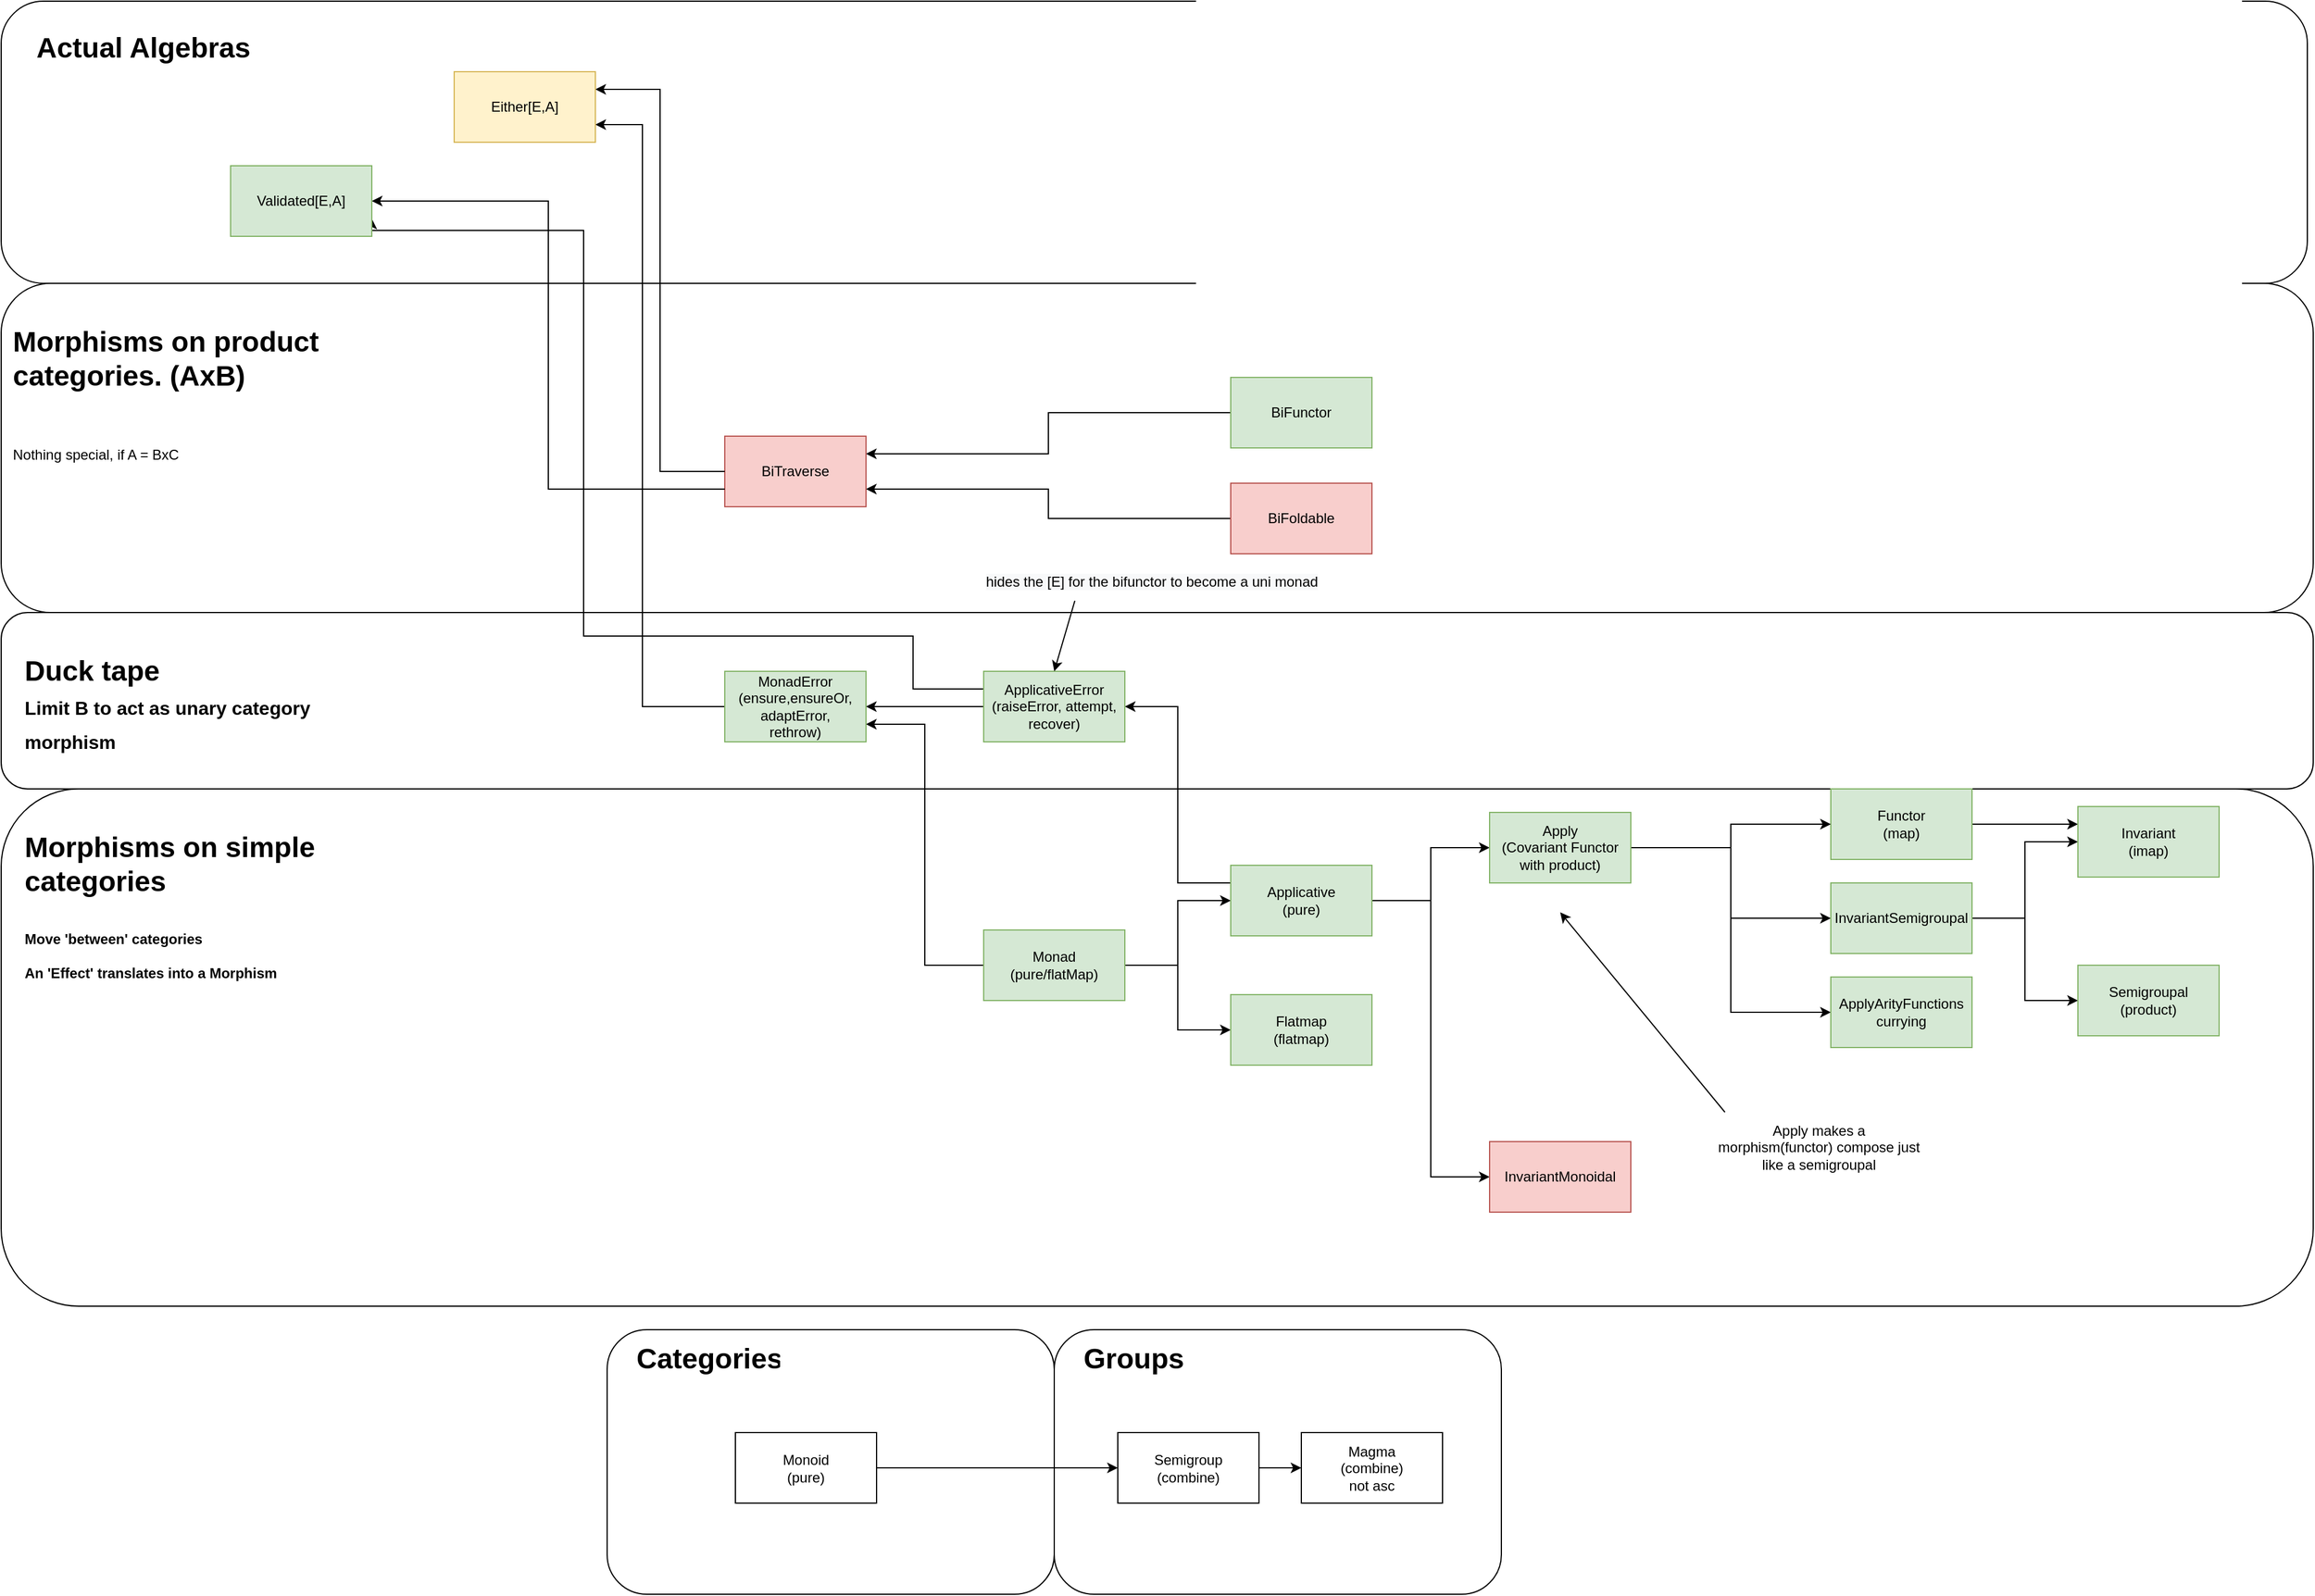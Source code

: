 <mxfile version="18.0.0" type="device" pages="2"><diagram id="tPDxc9v9lSpUtl4Dx5MV" name="Initial Big Picture"><mxGraphModel dx="2128" dy="2201" grid="1" gridSize="10" guides="1" tooltips="1" connect="1" arrows="1" fold="1" page="1" pageScale="1" pageWidth="827" pageHeight="1169" math="0" shadow="0"><root><mxCell id="0"/><mxCell id="1" parent="0"/><mxCell id="TKKWYqsSqdW0wsoBSF7L-3" value="" style="rounded=1;whiteSpace=wrap;html=1;" parent="1" vertex="1"><mxGeometry x="-535" y="-60" width="1965" height="150" as="geometry"/></mxCell><mxCell id="ZTy6YC7cmcePrKpkChAu-18" value="" style="rounded=1;whiteSpace=wrap;html=1;" parent="1" vertex="1"><mxGeometry x="-535" y="-580" width="1960" height="240" as="geometry"/></mxCell><mxCell id="ZTy6YC7cmcePrKpkChAu-5" value="" style="rounded=1;whiteSpace=wrap;html=1;" parent="1" vertex="1"><mxGeometry x="-535" y="-340" width="1965" height="280" as="geometry"/></mxCell><mxCell id="SYRuZCGkE4XY62bZMih8-19" value="" style="rounded=1;whiteSpace=wrap;html=1;fontSize=12;" parent="1" vertex="1"><mxGeometry x="360" y="550" width="380" height="225" as="geometry"/></mxCell><mxCell id="SYRuZCGkE4XY62bZMih8-18" value="" style="rounded=1;whiteSpace=wrap;html=1;fontSize=12;" parent="1" vertex="1"><mxGeometry x="-20" y="550" width="380" height="225" as="geometry"/></mxCell><mxCell id="SYRuZCGkE4XY62bZMih8-17" value="" style="rounded=1;whiteSpace=wrap;html=1;fontSize=12;" parent="1" vertex="1"><mxGeometry x="-535" y="90" width="1965" height="440" as="geometry"/></mxCell><mxCell id="SYRuZCGkE4XY62bZMih8-8" style="edgeStyle=orthogonalEdgeStyle;rounded=0;orthogonalLoop=1;jettySize=auto;html=1;exitX=1;exitY=0.5;exitDx=0;exitDy=0;entryX=0;entryY=0.5;entryDx=0;entryDy=0;" parent="1" source="SYRuZCGkE4XY62bZMih8-2" target="SYRuZCGkE4XY62bZMih8-4" edge="1"><mxGeometry relative="1" as="geometry"/></mxCell><mxCell id="SYRuZCGkE4XY62bZMih8-9" style="edgeStyle=orthogonalEdgeStyle;rounded=0;orthogonalLoop=1;jettySize=auto;html=1;exitX=1;exitY=0.5;exitDx=0;exitDy=0;entryX=0;entryY=0.5;entryDx=0;entryDy=0;" parent="1" source="SYRuZCGkE4XY62bZMih8-2" target="SYRuZCGkE4XY62bZMih8-5" edge="1"><mxGeometry relative="1" as="geometry"/></mxCell><mxCell id="ZTy6YC7cmcePrKpkChAu-13" style="edgeStyle=orthogonalEdgeStyle;rounded=0;orthogonalLoop=1;jettySize=auto;html=1;exitX=0;exitY=0.5;exitDx=0;exitDy=0;entryX=1;entryY=0.75;entryDx=0;entryDy=0;" parent="1" source="SYRuZCGkE4XY62bZMih8-2" target="ZTy6YC7cmcePrKpkChAu-11" edge="1"><mxGeometry relative="1" as="geometry"/></mxCell><mxCell id="SYRuZCGkE4XY62bZMih8-2" value="Monad&lt;br&gt;(pure/flatMap)" style="rounded=0;whiteSpace=wrap;html=1;fillColor=#d5e8d4;strokeColor=#82b366;" parent="1" vertex="1"><mxGeometry x="300" y="210" width="120" height="60" as="geometry"/></mxCell><mxCell id="PZJYlTm5zODsS6bDQU0A-1" style="edgeStyle=orthogonalEdgeStyle;rounded=0;orthogonalLoop=1;jettySize=auto;html=1;exitX=1;exitY=0.5;exitDx=0;exitDy=0;entryX=0;entryY=0.25;entryDx=0;entryDy=0;" parent="1" source="SYRuZCGkE4XY62bZMih8-3" target="IX9wRJVFFyIBy6qrrsnu-10" edge="1"><mxGeometry relative="1" as="geometry"/></mxCell><mxCell id="SYRuZCGkE4XY62bZMih8-3" value="Functor&lt;br&gt;(map)" style="rounded=0;whiteSpace=wrap;html=1;fillColor=#d5e8d4;strokeColor=#82b366;" parent="1" vertex="1"><mxGeometry x="1020" y="90" width="120" height="60" as="geometry"/></mxCell><mxCell id="IX9wRJVFFyIBy6qrrsnu-5" style="edgeStyle=orthogonalEdgeStyle;rounded=0;orthogonalLoop=1;jettySize=auto;html=1;exitX=1;exitY=0.5;exitDx=0;exitDy=0;entryX=0;entryY=0.5;entryDx=0;entryDy=0;" parent="1" source="SYRuZCGkE4XY62bZMih8-4" target="IX9wRJVFFyIBy6qrrsnu-1" edge="1"><mxGeometry relative="1" as="geometry"/></mxCell><mxCell id="IX9wRJVFFyIBy6qrrsnu-6" style="edgeStyle=orthogonalEdgeStyle;rounded=0;orthogonalLoop=1;jettySize=auto;html=1;exitX=1;exitY=0.5;exitDx=0;exitDy=0;entryX=0;entryY=0.5;entryDx=0;entryDy=0;" parent="1" source="SYRuZCGkE4XY62bZMih8-4" target="IX9wRJVFFyIBy6qrrsnu-2" edge="1"><mxGeometry relative="1" as="geometry"/></mxCell><mxCell id="ZTy6YC7cmcePrKpkChAu-10" style="edgeStyle=orthogonalEdgeStyle;rounded=0;orthogonalLoop=1;jettySize=auto;html=1;exitX=0;exitY=0.25;exitDx=0;exitDy=0;entryX=1;entryY=0.5;entryDx=0;entryDy=0;" parent="1" source="SYRuZCGkE4XY62bZMih8-4" target="ZTy6YC7cmcePrKpkChAu-6" edge="1"><mxGeometry relative="1" as="geometry"/></mxCell><mxCell id="SYRuZCGkE4XY62bZMih8-4" value="Applicative&lt;br&gt;(pure)" style="rounded=0;whiteSpace=wrap;html=1;fillColor=#d5e8d4;strokeColor=#82b366;" parent="1" vertex="1"><mxGeometry x="510" y="155" width="120" height="60" as="geometry"/></mxCell><mxCell id="SYRuZCGkE4XY62bZMih8-5" value="Flatmap&lt;br&gt;(flatmap)" style="rounded=0;whiteSpace=wrap;html=1;fillColor=#d5e8d4;strokeColor=#82b366;" parent="1" vertex="1"><mxGeometry x="510" y="265" width="120" height="60" as="geometry"/></mxCell><mxCell id="SYRuZCGkE4XY62bZMih8-12" style="edgeStyle=orthogonalEdgeStyle;rounded=0;orthogonalLoop=1;jettySize=auto;html=1;exitX=1;exitY=0.5;exitDx=0;exitDy=0;entryX=0;entryY=0.5;entryDx=0;entryDy=0;" parent="1" source="SYRuZCGkE4XY62bZMih8-10" target="SYRuZCGkE4XY62bZMih8-11" edge="1"><mxGeometry relative="1" as="geometry"/></mxCell><mxCell id="SYRuZCGkE4XY62bZMih8-10" value="Monoid&lt;br&gt;(pure)" style="rounded=0;whiteSpace=wrap;html=1;" parent="1" vertex="1"><mxGeometry x="89" y="637.5" width="120" height="60" as="geometry"/></mxCell><mxCell id="Jfxya8ZDtml1ojfn4-og-1" style="edgeStyle=orthogonalEdgeStyle;rounded=0;orthogonalLoop=1;jettySize=auto;html=1;exitX=1;exitY=0.5;exitDx=0;exitDy=0;entryX=0;entryY=0.5;entryDx=0;entryDy=0;" parent="1" source="SYRuZCGkE4XY62bZMih8-11" target="RumCb3gB7w_LCwyLgDib-1" edge="1"><mxGeometry relative="1" as="geometry"/></mxCell><mxCell id="SYRuZCGkE4XY62bZMih8-11" value="Semigroup&lt;br&gt;(combine)" style="rounded=0;whiteSpace=wrap;html=1;" parent="1" vertex="1"><mxGeometry x="414" y="637.5" width="120" height="60" as="geometry"/></mxCell><mxCell id="SYRuZCGkE4XY62bZMih8-15" value="&lt;h1&gt;&lt;font style=&quot;font-size: 24px;&quot;&gt;Morphisms on simple categories&lt;br&gt;&lt;/font&gt;&lt;/h1&gt;&lt;h1&gt;&lt;font style=&quot;font-size: 12px;&quot;&gt;Move 'between' categories&lt;br&gt;An 'Effect' translates into a Morphism&lt;br&gt;&lt;/font&gt;&lt;/h1&gt;" style="text;html=1;strokeColor=none;fillColor=none;spacing=5;spacingTop=-20;whiteSpace=wrap;overflow=hidden;rounded=0;" parent="1" vertex="1"><mxGeometry x="-520" y="120" width="290" height="150" as="geometry"/></mxCell><mxCell id="SYRuZCGkE4XY62bZMih8-16" value="&lt;h1&gt;&lt;font style=&quot;&quot;&gt;Categories&lt;/font&gt;&lt;font style=&quot;font-size: 12px;&quot;&gt;&lt;br&gt;&lt;/font&gt;&lt;/h1&gt;" style="text;html=1;strokeColor=none;fillColor=none;spacing=5;spacingTop=-20;whiteSpace=wrap;overflow=hidden;rounded=0;" parent="1" vertex="1"><mxGeometry y="555" width="130" height="60" as="geometry"/></mxCell><mxCell id="SYRuZCGkE4XY62bZMih8-20" value="&lt;h1&gt;&lt;font style=&quot;&quot;&gt;Groups&lt;/font&gt;&lt;br&gt;&lt;/h1&gt;" style="text;html=1;strokeColor=none;fillColor=none;spacing=5;spacingTop=-20;whiteSpace=wrap;overflow=hidden;rounded=0;" parent="1" vertex="1"><mxGeometry x="380" y="555" width="130" height="60" as="geometry"/></mxCell><mxCell id="IX9wRJVFFyIBy6qrrsnu-3" style="edgeStyle=orthogonalEdgeStyle;rounded=0;orthogonalLoop=1;jettySize=auto;html=1;exitX=1;exitY=0.5;exitDx=0;exitDy=0;" parent="1" source="IX9wRJVFFyIBy6qrrsnu-1" target="SYRuZCGkE4XY62bZMih8-3" edge="1"><mxGeometry relative="1" as="geometry"/></mxCell><mxCell id="IX9wRJVFFyIBy6qrrsnu-7" style="edgeStyle=orthogonalEdgeStyle;rounded=0;orthogonalLoop=1;jettySize=auto;html=1;exitX=1;exitY=0.5;exitDx=0;exitDy=0;entryX=0;entryY=0.5;entryDx=0;entryDy=0;" parent="1" source="IX9wRJVFFyIBy6qrrsnu-1" target="IX9wRJVFFyIBy6qrrsnu-4" edge="1"><mxGeometry relative="1" as="geometry"/></mxCell><mxCell id="IX9wRJVFFyIBy6qrrsnu-14" style="edgeStyle=orthogonalEdgeStyle;rounded=0;orthogonalLoop=1;jettySize=auto;html=1;exitX=1;exitY=0.5;exitDx=0;exitDy=0;entryX=0;entryY=0.5;entryDx=0;entryDy=0;" parent="1" source="IX9wRJVFFyIBy6qrrsnu-1" target="IX9wRJVFFyIBy6qrrsnu-8" edge="1"><mxGeometry relative="1" as="geometry"/></mxCell><mxCell id="IX9wRJVFFyIBy6qrrsnu-1" value="Apply&lt;br&gt;(Covariant Functor with product)" style="rounded=0;whiteSpace=wrap;html=1;fillColor=#d5e8d4;strokeColor=#82b366;" parent="1" vertex="1"><mxGeometry x="730" y="110" width="120" height="60" as="geometry"/></mxCell><mxCell id="IX9wRJVFFyIBy6qrrsnu-2" value="InvariantMonoidal" style="rounded=0;whiteSpace=wrap;html=1;fillColor=#f8cecc;strokeColor=#b85450;" parent="1" vertex="1"><mxGeometry x="730" y="390" width="120" height="60" as="geometry"/></mxCell><mxCell id="IX9wRJVFFyIBy6qrrsnu-11" style="edgeStyle=orthogonalEdgeStyle;rounded=0;orthogonalLoop=1;jettySize=auto;html=1;exitX=1;exitY=0.5;exitDx=0;exitDy=0;entryX=0;entryY=0.5;entryDx=0;entryDy=0;" parent="1" source="IX9wRJVFFyIBy6qrrsnu-4" target="IX9wRJVFFyIBy6qrrsnu-9" edge="1"><mxGeometry relative="1" as="geometry"/></mxCell><mxCell id="IX9wRJVFFyIBy6qrrsnu-12" style="edgeStyle=orthogonalEdgeStyle;rounded=0;orthogonalLoop=1;jettySize=auto;html=1;exitX=1;exitY=0.5;exitDx=0;exitDy=0;entryX=0;entryY=0.5;entryDx=0;entryDy=0;" parent="1" source="IX9wRJVFFyIBy6qrrsnu-4" target="IX9wRJVFFyIBy6qrrsnu-10" edge="1"><mxGeometry relative="1" as="geometry"/></mxCell><mxCell id="IX9wRJVFFyIBy6qrrsnu-4" value="InvariantSemigroupal&lt;br&gt;" style="rounded=0;whiteSpace=wrap;html=1;fillColor=#d5e8d4;strokeColor=#82b366;" parent="1" vertex="1"><mxGeometry x="1020" y="170" width="120" height="60" as="geometry"/></mxCell><mxCell id="IX9wRJVFFyIBy6qrrsnu-8" value="ApplyArityFunctions&lt;br&gt;currying" style="rounded=0;whiteSpace=wrap;html=1;fillColor=#d5e8d4;strokeColor=#82b366;" parent="1" vertex="1"><mxGeometry x="1020" y="250" width="120" height="60" as="geometry"/></mxCell><mxCell id="IX9wRJVFFyIBy6qrrsnu-9" value="Semigroupal (product)" style="rounded=0;whiteSpace=wrap;html=1;fillColor=#d5e8d4;strokeColor=#82b366;" parent="1" vertex="1"><mxGeometry x="1230" y="240" width="120" height="60" as="geometry"/></mxCell><mxCell id="IX9wRJVFFyIBy6qrrsnu-10" value="Invariant &lt;br&gt;(imap)" style="rounded=0;whiteSpace=wrap;html=1;fillColor=#d5e8d4;strokeColor=#82b366;" parent="1" vertex="1"><mxGeometry x="1230" y="105" width="120" height="60" as="geometry"/></mxCell><mxCell id="RumCb3gB7w_LCwyLgDib-1" value="Magma&lt;br&gt;(combine)&lt;br&gt;not asc" style="rounded=0;whiteSpace=wrap;html=1;" parent="1" vertex="1"><mxGeometry x="570" y="637.5" width="120" height="60" as="geometry"/></mxCell><mxCell id="ZTy6YC7cmcePrKpkChAu-15" style="edgeStyle=orthogonalEdgeStyle;rounded=0;orthogonalLoop=1;jettySize=auto;html=1;exitX=0;exitY=0.5;exitDx=0;exitDy=0;entryX=1;entryY=0.25;entryDx=0;entryDy=0;fontSize=24;" parent="1" source="ZTy6YC7cmcePrKpkChAu-1" target="ZTy6YC7cmcePrKpkChAu-3" edge="1"><mxGeometry relative="1" as="geometry"/></mxCell><mxCell id="ZTy6YC7cmcePrKpkChAu-1" value="BiFunctor" style="rounded=0;whiteSpace=wrap;html=1;fillColor=#d5e8d4;strokeColor=#82b366;" parent="1" vertex="1"><mxGeometry x="510" y="-260" width="120" height="60" as="geometry"/></mxCell><mxCell id="ZTy6YC7cmcePrKpkChAu-16" style="edgeStyle=orthogonalEdgeStyle;rounded=0;orthogonalLoop=1;jettySize=auto;html=1;exitX=0;exitY=0.5;exitDx=0;exitDy=0;entryX=1;entryY=0.75;entryDx=0;entryDy=0;fontSize=24;" parent="1" source="ZTy6YC7cmcePrKpkChAu-2" target="ZTy6YC7cmcePrKpkChAu-3" edge="1"><mxGeometry relative="1" as="geometry"/></mxCell><mxCell id="ZTy6YC7cmcePrKpkChAu-2" value="BiFoldable" style="rounded=0;whiteSpace=wrap;html=1;fillColor=#f8cecc;strokeColor=#b85450;" parent="1" vertex="1"><mxGeometry x="510" y="-170" width="120" height="60" as="geometry"/></mxCell><mxCell id="ZTy6YC7cmcePrKpkChAu-3" value="BiTraverse" style="rounded=0;whiteSpace=wrap;html=1;fillColor=#f8cecc;strokeColor=#b85450;" parent="1" vertex="1"><mxGeometry x="80" y="-210" width="120" height="60" as="geometry"/></mxCell><mxCell id="ZTy6YC7cmcePrKpkChAu-21" style="edgeStyle=orthogonalEdgeStyle;rounded=0;orthogonalLoop=1;jettySize=auto;html=1;exitX=0;exitY=0.5;exitDx=0;exitDy=0;entryX=1;entryY=0.25;entryDx=0;entryDy=0;fontSize=24;" parent="1" source="ZTy6YC7cmcePrKpkChAu-3" target="ZTy6YC7cmcePrKpkChAu-20" edge="1"><mxGeometry relative="1" as="geometry"><mxPoint x="80" y="-190" as="sourcePoint"/></mxGeometry></mxCell><mxCell id="TKKWYqsSqdW0wsoBSF7L-8" style="edgeStyle=orthogonalEdgeStyle;rounded=0;orthogonalLoop=1;jettySize=auto;html=1;exitX=0;exitY=0.75;exitDx=0;exitDy=0;entryX=1;entryY=0.5;entryDx=0;entryDy=0;fontSize=12;" parent="1" source="ZTy6YC7cmcePrKpkChAu-3" target="TKKWYqsSqdW0wsoBSF7L-6" edge="1"><mxGeometry relative="1" as="geometry"><mxPoint x="80" y="-175" as="sourcePoint"/></mxGeometry></mxCell><mxCell id="ZTy6YC7cmcePrKpkChAu-12" style="edgeStyle=orthogonalEdgeStyle;rounded=0;orthogonalLoop=1;jettySize=auto;html=1;exitX=0;exitY=0.5;exitDx=0;exitDy=0;entryX=1;entryY=0.5;entryDx=0;entryDy=0;" parent="1" source="ZTy6YC7cmcePrKpkChAu-6" target="ZTy6YC7cmcePrKpkChAu-11" edge="1"><mxGeometry relative="1" as="geometry"/></mxCell><mxCell id="TKKWYqsSqdW0wsoBSF7L-7" style="edgeStyle=orthogonalEdgeStyle;rounded=0;orthogonalLoop=1;jettySize=auto;html=1;exitX=0;exitY=0.25;exitDx=0;exitDy=0;entryX=1;entryY=0.75;entryDx=0;entryDy=0;fontSize=12;" parent="1" source="ZTy6YC7cmcePrKpkChAu-6" target="TKKWYqsSqdW0wsoBSF7L-6" edge="1"><mxGeometry relative="1" as="geometry"><Array as="points"><mxPoint x="240" y="5"/><mxPoint x="240" y="-40"/><mxPoint x="-40" y="-40"/><mxPoint x="-40" y="-385"/></Array></mxGeometry></mxCell><mxCell id="ZTy6YC7cmcePrKpkChAu-6" value="ApplicativeError&lt;br&gt;(raiseError, attempt, recover)&lt;br&gt;" style="rounded=0;whiteSpace=wrap;html=1;fillColor=#d5e8d4;strokeColor=#82b366;" parent="1" vertex="1"><mxGeometry x="300" y="-10" width="120" height="60" as="geometry"/></mxCell><mxCell id="ZTy6YC7cmcePrKpkChAu-7" value="&lt;meta charset=&quot;utf-8&quot;&gt;&lt;span style=&quot;color: rgb(0, 0, 0); font-family: Helvetica; font-size: 12px; font-style: normal; font-variant-ligatures: normal; font-variant-caps: normal; font-weight: 400; letter-spacing: normal; orphans: 2; text-align: center; text-indent: 0px; text-transform: none; widows: 2; word-spacing: 0px; -webkit-text-stroke-width: 0px; background-color: rgb(248, 249, 250); text-decoration-thickness: initial; text-decoration-style: initial; text-decoration-color: initial; float: none; display: inline !important;&quot;&gt;hides the [E] for the bifunctor to become a uni monad&lt;/span&gt;" style="text;whiteSpace=wrap;html=1;" parent="1" vertex="1"><mxGeometry x="300" y="-100" width="310" height="30" as="geometry"/></mxCell><mxCell id="ZTy6YC7cmcePrKpkChAu-8" value="" style="endArrow=classic;html=1;rounded=0;entryX=0.5;entryY=0;entryDx=0;entryDy=0;exitX=0.25;exitY=1;exitDx=0;exitDy=0;" parent="1" source="ZTy6YC7cmcePrKpkChAu-7" target="ZTy6YC7cmcePrKpkChAu-6" edge="1"><mxGeometry width="50" height="50" relative="1" as="geometry"><mxPoint x="190" y="-170" as="sourcePoint"/><mxPoint x="240" y="-220" as="targetPoint"/></mxGeometry></mxCell><mxCell id="ZTy6YC7cmcePrKpkChAu-22" style="edgeStyle=orthogonalEdgeStyle;rounded=0;orthogonalLoop=1;jettySize=auto;html=1;exitX=0;exitY=0.5;exitDx=0;exitDy=0;entryX=1;entryY=0.75;entryDx=0;entryDy=0;fontSize=24;" parent="1" source="ZTy6YC7cmcePrKpkChAu-11" target="ZTy6YC7cmcePrKpkChAu-20" edge="1"><mxGeometry relative="1" as="geometry"><Array as="points"><mxPoint x="10" y="20"/><mxPoint x="10" y="-475"/></Array></mxGeometry></mxCell><mxCell id="ZTy6YC7cmcePrKpkChAu-11" value="MonadError&lt;br&gt;(ensure,ensureOr,&lt;br&gt;adaptError,&lt;br&gt;rethrow)" style="rounded=0;whiteSpace=wrap;html=1;fillColor=#d5e8d4;strokeColor=#82b366;" parent="1" vertex="1"><mxGeometry x="80" y="-10" width="120" height="60" as="geometry"/></mxCell><mxCell id="ZTy6YC7cmcePrKpkChAu-14" value="&lt;h1&gt;Morphisms on product categories. (AxB)&lt;br&gt;&lt;br&gt;&lt;/h1&gt;&lt;div&gt;Nothing special, if A = BxC&lt;/div&gt;" style="text;html=1;strokeColor=none;fillColor=none;spacing=5;spacingTop=-20;whiteSpace=wrap;overflow=hidden;rounded=0;" parent="1" vertex="1"><mxGeometry x="-530" y="-310" width="290" height="140" as="geometry"/></mxCell><mxCell id="ZTy6YC7cmcePrKpkChAu-19" value="&lt;h1&gt;&lt;font style=&quot;font-size: 24px;&quot;&gt;Actual Algebras&lt;/font&gt;&lt;/h1&gt;" style="text;html=1;strokeColor=none;fillColor=none;spacing=5;spacingTop=-20;whiteSpace=wrap;overflow=hidden;rounded=0;" parent="1" vertex="1"><mxGeometry x="-510" y="-560" width="290" height="110" as="geometry"/></mxCell><mxCell id="ZTy6YC7cmcePrKpkChAu-20" value="Either[E,A]" style="rounded=0;whiteSpace=wrap;html=1;fillColor=#fff2cc;strokeColor=#d6b656;" parent="1" vertex="1"><mxGeometry x="-150" y="-520" width="120" height="60" as="geometry"/></mxCell><mxCell id="TKKWYqsSqdW0wsoBSF7L-5" value="&lt;h1&gt;Duck tape&lt;br&gt;&lt;font size=&quot;3&quot;&gt;Limit B to act as unary category morphism&lt;/font&gt;&lt;/h1&gt;" style="text;html=1;strokeColor=none;fillColor=none;spacing=5;spacingTop=-20;whiteSpace=wrap;overflow=hidden;rounded=0;" parent="1" vertex="1"><mxGeometry x="-520" y="-30" width="290" height="100" as="geometry"/></mxCell><mxCell id="TKKWYqsSqdW0wsoBSF7L-6" value="Validated[E,A]" style="rounded=0;whiteSpace=wrap;html=1;fillColor=#d5e8d4;strokeColor=#82b366;" parent="1" vertex="1"><mxGeometry x="-340" y="-440" width="120" height="60" as="geometry"/></mxCell><mxCell id="6RHvas-CtP2_p0l4sdnt-1" value="Apply makes a morphism(functor) compose just like a semigroupal" style="text;html=1;strokeColor=none;fillColor=none;align=center;verticalAlign=middle;whiteSpace=wrap;rounded=0;fontSize=12;" parent="1" vertex="1"><mxGeometry x="920" y="350" width="180" height="90" as="geometry"/></mxCell><mxCell id="6RHvas-CtP2_p0l4sdnt-2" value="" style="endArrow=classic;html=1;rounded=0;fontSize=12;" parent="1" edge="1"><mxGeometry width="50" height="50" relative="1" as="geometry"><mxPoint x="930" y="365" as="sourcePoint"/><mxPoint x="790" y="195" as="targetPoint"/></mxGeometry></mxCell></root></mxGraphModel></diagram><diagram id="6xRRs3RZ4DW2yEBKhSM9" name="Page-2"><mxGraphModel dx="1789" dy="763" grid="1" gridSize="10" guides="1" tooltips="1" connect="1" arrows="1" fold="1" page="1" pageScale="1" pageWidth="827" pageHeight="1169" math="0" shadow="0"><root><mxCell id="0"/><mxCell id="1" parent="0"/><mxCell id="G7UD_eGsPW8ODj_lTU7E-54" value="" style="rounded=1;whiteSpace=wrap;html=1;" vertex="1" parent="1"><mxGeometry x="850" y="350" width="700" height="260" as="geometry"/></mxCell><mxCell id="G7UD_eGsPW8ODj_lTU7E-53" value="" style="rounded=1;whiteSpace=wrap;html=1;" vertex="1" parent="1"><mxGeometry x="850" y="240" width="563.5" height="100" as="geometry"/></mxCell><mxCell id="G7UD_eGsPW8ODj_lTU7E-51" value="" style="rounded=1;whiteSpace=wrap;html=1;" vertex="1" parent="1"><mxGeometry x="853.5" y="135" width="560" height="100" as="geometry"/></mxCell><mxCell id="G7UD_eGsPW8ODj_lTU7E-50" value="" style="rounded=1;whiteSpace=wrap;html=1;" vertex="1" parent="1"><mxGeometry x="853.5" y="30" width="560" height="100" as="geometry"/></mxCell><mxCell id="G7UD_eGsPW8ODj_lTU7E-49" value="" style="rounded=1;whiteSpace=wrap;html=1;" vertex="1" parent="1"><mxGeometry x="230" y="410" width="560" height="270" as="geometry"/></mxCell><mxCell id="G7UD_eGsPW8ODj_lTU7E-48" style="edgeStyle=orthogonalEdgeStyle;rounded=0;orthogonalLoop=1;jettySize=auto;html=1;exitX=1;exitY=0.5;exitDx=0;exitDy=0;entryX=0;entryY=0.5;entryDx=0;entryDy=0;" edge="1" parent="1" source="G7UD_eGsPW8ODj_lTU7E-37" target="G7UD_eGsPW8ODj_lTU7E-41"><mxGeometry relative="1" as="geometry"/></mxCell><mxCell id="G7UD_eGsPW8ODj_lTU7E-37" value="" style="ellipse;whiteSpace=wrap;html=1;aspect=fixed;" vertex="1" parent="1"><mxGeometry x="1026" y="360" width="215" height="215" as="geometry"/></mxCell><mxCell id="G7UD_eGsPW8ODj_lTU7E-8" value="" style="rounded=1;whiteSpace=wrap;html=1;" vertex="1" parent="1"><mxGeometry x="230" y="130" width="560" height="270" as="geometry"/></mxCell><mxCell id="G7UD_eGsPW8ODj_lTU7E-1" value="Semigroupal" style="rounded=1;whiteSpace=wrap;html=1;" vertex="1" parent="1"><mxGeometry x="260" y="140" width="120" height="60" as="geometry"/></mxCell><mxCell id="G7UD_eGsPW8ODj_lTU7E-5" style="edgeStyle=orthogonalEdgeStyle;rounded=0;orthogonalLoop=1;jettySize=auto;html=1;exitX=1;exitY=0.5;exitDx=0;exitDy=0;entryX=0;entryY=0.5;entryDx=0;entryDy=0;" edge="1" parent="1" source="G7UD_eGsPW8ODj_lTU7E-2" target="G7UD_eGsPW8ODj_lTU7E-4"><mxGeometry relative="1" as="geometry"/></mxCell><mxCell id="G7UD_eGsPW8ODj_lTU7E-2" value="A" style="ellipse;whiteSpace=wrap;html=1;aspect=fixed;" vertex="1" parent="1"><mxGeometry x="300" y="230" width="60" height="60" as="geometry"/></mxCell><mxCell id="G7UD_eGsPW8ODj_lTU7E-6" style="edgeStyle=orthogonalEdgeStyle;rounded=0;orthogonalLoop=1;jettySize=auto;html=1;exitX=1;exitY=0.5;exitDx=0;exitDy=0;entryX=0;entryY=0.5;entryDx=0;entryDy=0;" edge="1" parent="1" source="G7UD_eGsPW8ODj_lTU7E-3" target="G7UD_eGsPW8ODj_lTU7E-4"><mxGeometry relative="1" as="geometry"/></mxCell><mxCell id="G7UD_eGsPW8ODj_lTU7E-3" value="B" style="ellipse;whiteSpace=wrap;html=1;aspect=fixed;" vertex="1" parent="1"><mxGeometry x="300" y="320" width="60" height="60" as="geometry"/></mxCell><mxCell id="G7UD_eGsPW8ODj_lTU7E-4" value="(A,B)" style="ellipse;whiteSpace=wrap;html=1;aspect=fixed;" vertex="1" parent="1"><mxGeometry x="440" y="270" width="60" height="60" as="geometry"/></mxCell><mxCell id="G7UD_eGsPW8ODj_lTU7E-7" value="A morhism going from 2 objects to their&lt;br&gt;product" style="text;html=1;strokeColor=none;fillColor=none;align=center;verticalAlign=middle;whiteSpace=wrap;rounded=0;" vertex="1" parent="1"><mxGeometry x="400" y="200" width="270" height="30" as="geometry"/></mxCell><mxCell id="G7UD_eGsPW8ODj_lTU7E-9" value="Invariant" style="rounded=1;whiteSpace=wrap;html=1;" vertex="1" parent="1"><mxGeometry x="260" y="430" width="120" height="60" as="geometry"/></mxCell><mxCell id="G7UD_eGsPW8ODj_lTU7E-11" value="B" style="ellipse;whiteSpace=wrap;html=1;aspect=fixed;" vertex="1" parent="1"><mxGeometry x="414" y="525" width="60" height="60" as="geometry"/></mxCell><mxCell id="G7UD_eGsPW8ODj_lTU7E-12" value="A" style="ellipse;whiteSpace=wrap;html=1;aspect=fixed;" vertex="1" parent="1"><mxGeometry x="260" y="525" width="60" height="60" as="geometry"/></mxCell><mxCell id="G7UD_eGsPW8ODj_lTU7E-13" value="" style="endArrow=classic;startArrow=classic;html=1;rounded=0;entryX=0;entryY=0.5;entryDx=0;entryDy=0;exitX=1;exitY=0.5;exitDx=0;exitDy=0;" edge="1" parent="1" source="G7UD_eGsPW8ODj_lTU7E-12" target="G7UD_eGsPW8ODj_lTU7E-11"><mxGeometry width="50" height="50" relative="1" as="geometry"><mxPoint x="430" y="670" as="sourcePoint"/><mxPoint x="480" y="620" as="targetPoint"/></mxGeometry></mxCell><mxCell id="G7UD_eGsPW8ODj_lTU7E-14" value="&lt;div style=&quot;text-align: left;&quot;&gt;&lt;span style=&quot;background-color: initial;&quot;&gt;&amp;gt;A&amp;nbsp;&lt;/span&gt;&lt;b style=&quot;background-color: initial;&quot;&gt;functor&lt;/b&gt;&lt;span style=&quot;background-color: initial;&quot;&gt; is a &lt;/span&gt;&lt;a style=&quot;background-color: initial;&quot; title=&quot;Map (mathematics)&quot; href=&quot;https://en.wikipedia.org/wiki/Map_(mathematics)&quot;&gt;mapping&lt;/a&gt;&lt;span style=&quot;background-color: initial;&quot;&gt; between &lt;/span&gt;&lt;a style=&quot;background-color: initial;&quot; title=&quot;Category (mathematics)&quot; href=&quot;https://en.wikipedia.org/wiki/Category_(mathematics)&quot;&gt;categories&lt;/a&gt;&lt;/div&gt;&lt;span lang=&quot;en&quot; class=&quot;ILfuVd&quot;&gt;&lt;div style=&quot;text-align: left;&quot;&gt;&lt;br&gt;&lt;/div&gt;&lt;div style=&quot;text-align: left;&quot;&gt;&lt;span style=&quot;background-color: initial;&quot;&gt;&amp;gt;Functors can be considered as morphisms in &lt;/span&gt;&lt;span style=&quot;background-color: initial;&quot; tabindex=&quot;0&quot; role=&quot;tooltip&quot;&gt;&lt;span data-ved=&quot;2ahUKEwjKubq8tMiCAxVZWEEAHZQ6DUwQmpgGegQIFRAD&quot; tabindex=&quot;0&quot; role=&quot;button&quot; data-width=&quot;250&quot; data-theme=&quot;0&quot; data-send-open-event=&quot;true&quot; data-hover-open-delay=&quot;500&quot; data-hover-hide-delay=&quot;1000&quot; data-extra-container-classes=&quot;ZLo7Eb&quot; data-enable-toggle-animation=&quot;true&quot; class=&quot;c5aZPb&quot;&gt;&lt;span data-segment-text=&quot;categories&quot; data-bubble-link=&quot;&quot; class=&quot;JPfdse&quot;&gt;categories&lt;/span&gt;&lt;/span&gt;&lt;/span&gt;&lt;span style=&quot;background-color: initial;&quot;&gt; of categories&lt;/span&gt;&lt;/div&gt;&lt;div style=&quot;text-align: left;&quot;&gt;&lt;br&gt;&lt;/div&gt;&lt;div style=&quot;text-align: left;&quot;&gt;&lt;span style=&quot;background-color: initial;&quot;&gt;&amp;gt;A&lt;/span&gt;&lt;span style=&quot;background-color: initial;&quot;&gt;n invariant type allows you to map from &lt;/span&gt;&lt;code style=&quot;background-color: initial;&quot;&gt;a&lt;/code&gt;&lt;span style=&quot;background-color: initial;&quot;&gt; to &lt;/span&gt;&lt;code style=&quot;background-color: initial;&quot;&gt;b&lt;/code&gt;&lt;span style=&quot;background-color: initial;&quot;&gt; if and only if &lt;/span&gt;&lt;code style=&quot;background-color: initial;&quot;&gt;a&lt;/code&gt;&lt;span style=&quot;background-color: initial;&quot;&gt; and &lt;/span&gt;&lt;code style=&quot;background-color: initial;&quot;&gt;b&lt;/code&gt;&lt;span style=&quot;background-color: initial;&quot;&gt; are isomorphic. In a very real sense, this isn't an interesting property - an isomorphism between &lt;/span&gt;&lt;code style=&quot;background-color: initial;&quot;&gt;a&lt;/code&gt;&lt;span style=&quot;background-color: initial;&quot;&gt; and &lt;/span&gt;&lt;code style=&quot;background-color: initial;&quot;&gt;b&lt;/code&gt;&lt;span style=&quot;background-color: initial;&quot;&gt; means they're already the same thing to begin with.&lt;/span&gt;&lt;/div&gt;&lt;/span&gt;" style="text;html=1;strokeColor=none;fillColor=none;align=center;verticalAlign=middle;whiteSpace=wrap;rounded=0;" vertex="1" parent="1"><mxGeometry x="510" y="480" width="270" height="30" as="geometry"/></mxCell><mxCell id="G7UD_eGsPW8ODj_lTU7E-15" value="Object A" style="rounded=1;whiteSpace=wrap;html=1;" vertex="1" parent="1"><mxGeometry x="860" y="40" width="120" height="40" as="geometry"/></mxCell><mxCell id="G7UD_eGsPW8ODj_lTU7E-16" value="A" style="ellipse;whiteSpace=wrap;html=1;aspect=fixed;" vertex="1" parent="1"><mxGeometry x="1100" y="60" width="50" height="50" as="geometry"/></mxCell><mxCell id="G7UD_eGsPW8ODj_lTU7E-17" value="Morhism f" style="rounded=1;whiteSpace=wrap;html=1;" vertex="1" parent="1"><mxGeometry x="860" y="150" width="120" height="40" as="geometry"/></mxCell><mxCell id="G7UD_eGsPW8ODj_lTU7E-18" value="" style="endArrow=classic;html=1;rounded=0;" edge="1" parent="1"><mxGeometry width="50" height="50" relative="1" as="geometry"><mxPoint x="1103.5" y="174.62" as="sourcePoint"/><mxPoint x="1163.5" y="174.62" as="targetPoint"/></mxGeometry></mxCell><mxCell id="G7UD_eGsPW8ODj_lTU7E-21" value="f" style="edgeLabel;html=1;align=center;verticalAlign=middle;resizable=0;points=[];" vertex="1" connectable="0" parent="G7UD_eGsPW8ODj_lTU7E-18"><mxGeometry x="-0.233" y="4" relative="1" as="geometry"><mxPoint y="1" as="offset"/></mxGeometry></mxCell><mxCell id="G7UD_eGsPW8ODj_lTU7E-19" value="A" style="ellipse;whiteSpace=wrap;html=1;aspect=fixed;" vertex="1" parent="1"><mxGeometry x="1053.5" y="150" width="50" height="50" as="geometry"/></mxCell><mxCell id="G7UD_eGsPW8ODj_lTU7E-20" value="B" style="ellipse;whiteSpace=wrap;html=1;aspect=fixed;" vertex="1" parent="1"><mxGeometry x="1163.5" y="150" width="50" height="50" as="geometry"/></mxCell><mxCell id="G7UD_eGsPW8ODj_lTU7E-22" value="Category&amp;nbsp;" style="rounded=1;whiteSpace=wrap;html=1;" vertex="1" parent="1"><mxGeometry x="860" y="255" width="120" height="40" as="geometry"/></mxCell><mxCell id="G7UD_eGsPW8ODj_lTU7E-23" value="" style="endArrow=classic;html=1;rounded=0;" edge="1" parent="1"><mxGeometry width="50" height="50" relative="1" as="geometry"><mxPoint x="1100" y="274.5" as="sourcePoint"/><mxPoint x="1160" y="274.5" as="targetPoint"/></mxGeometry></mxCell><mxCell id="G7UD_eGsPW8ODj_lTU7E-24" value="f" style="edgeLabel;html=1;align=center;verticalAlign=middle;resizable=0;points=[];" vertex="1" connectable="0" parent="G7UD_eGsPW8ODj_lTU7E-23"><mxGeometry x="-0.233" y="4" relative="1" as="geometry"><mxPoint y="1" as="offset"/></mxGeometry></mxCell><mxCell id="G7UD_eGsPW8ODj_lTU7E-25" value="A" style="ellipse;whiteSpace=wrap;html=1;aspect=fixed;" vertex="1" parent="1"><mxGeometry x="1050" y="250" width="50" height="50" as="geometry"/></mxCell><mxCell id="G7UD_eGsPW8ODj_lTU7E-26" value="B" style="ellipse;whiteSpace=wrap;html=1;aspect=fixed;" vertex="1" parent="1"><mxGeometry x="1160" y="250" width="50" height="50" as="geometry"/></mxCell><mxCell id="G7UD_eGsPW8ODj_lTU7E-27" value="" style="endArrow=classic;html=1;rounded=0;exitX=0.5;exitY=1;exitDx=0;exitDy=0;entryX=0;entryY=1;entryDx=0;entryDy=0;" edge="1" parent="1" source="G7UD_eGsPW8ODj_lTU7E-25" target="G7UD_eGsPW8ODj_lTU7E-25"><mxGeometry width="50" height="50" relative="1" as="geometry"><mxPoint x="1070" y="420" as="sourcePoint"/><mxPoint x="1050" y="340" as="targetPoint"/><Array as="points"><mxPoint x="1075" y="320"/><mxPoint x="1060" y="330"/><mxPoint x="1040" y="320"/><mxPoint x="1040" y="300"/></Array></mxGeometry></mxCell><mxCell id="G7UD_eGsPW8ODj_lTU7E-30" value="Invariant Functor n" style="rounded=1;whiteSpace=wrap;html=1;" vertex="1" parent="1"><mxGeometry x="860" y="370" width="120" height="40" as="geometry"/></mxCell><mxCell id="G7UD_eGsPW8ODj_lTU7E-31" value="" style="endArrow=classic;html=1;rounded=0;" edge="1" parent="1"><mxGeometry width="50" height="50" relative="1" as="geometry"><mxPoint x="1100" y="454.5" as="sourcePoint"/><mxPoint x="1160" y="454.5" as="targetPoint"/></mxGeometry></mxCell><mxCell id="G7UD_eGsPW8ODj_lTU7E-32" value="f" style="edgeLabel;html=1;align=center;verticalAlign=middle;resizable=0;points=[];" vertex="1" connectable="0" parent="G7UD_eGsPW8ODj_lTU7E-31"><mxGeometry x="-0.233" y="4" relative="1" as="geometry"><mxPoint y="1" as="offset"/></mxGeometry></mxCell><mxCell id="G7UD_eGsPW8ODj_lTU7E-33" value="A" style="ellipse;whiteSpace=wrap;html=1;aspect=fixed;" vertex="1" parent="1"><mxGeometry x="1050" y="430" width="50" height="50" as="geometry"/></mxCell><mxCell id="G7UD_eGsPW8ODj_lTU7E-34" value="B" style="ellipse;whiteSpace=wrap;html=1;aspect=fixed;" vertex="1" parent="1"><mxGeometry x="1160" y="430" width="50" height="50" as="geometry"/></mxCell><mxCell id="G7UD_eGsPW8ODj_lTU7E-35" value="" style="endArrow=classic;html=1;rounded=0;exitX=0.5;exitY=1;exitDx=0;exitDy=0;entryX=0;entryY=1;entryDx=0;entryDy=0;" edge="1" source="G7UD_eGsPW8ODj_lTU7E-33" target="G7UD_eGsPW8ODj_lTU7E-33" parent="1"><mxGeometry width="50" height="50" relative="1" as="geometry"><mxPoint x="1070" y="600" as="sourcePoint"/><mxPoint x="1050" y="520" as="targetPoint"/><Array as="points"><mxPoint x="1075" y="500"/><mxPoint x="1060" y="510"/><mxPoint x="1040" y="500"/><mxPoint x="1040" y="480"/></Array></mxGeometry></mxCell><mxCell id="G7UD_eGsPW8ODj_lTU7E-39" value="" style="endArrow=classic;html=1;rounded=0;exitX=0.5;exitY=1;exitDx=0;exitDy=0;entryX=0;entryY=1;entryDx=0;entryDy=0;" edge="1" parent="1"><mxGeometry width="50" height="50" relative="1" as="geometry"><mxPoint x="1185" y="297.32" as="sourcePoint"/><mxPoint x="1167.322" y="289.998" as="targetPoint"/><Array as="points"><mxPoint x="1185" y="317.32"/><mxPoint x="1170" y="327.32"/><mxPoint x="1150" y="320"/><mxPoint x="1150" y="297.32"/></Array></mxGeometry></mxCell><mxCell id="G7UD_eGsPW8ODj_lTU7E-40" value="" style="endArrow=classic;html=1;rounded=0;exitX=0.5;exitY=1;exitDx=0;exitDy=0;entryX=0;entryY=1;entryDx=0;entryDy=0;" edge="1" parent="1"><mxGeometry width="50" height="50" relative="1" as="geometry"><mxPoint x="1185" y="480.0" as="sourcePoint"/><mxPoint x="1167.322" y="472.678" as="targetPoint"/><Array as="points"><mxPoint x="1185" y="500.0"/><mxPoint x="1170" y="510.0"/><mxPoint x="1150" y="502.68"/><mxPoint x="1150" y="480.0"/></Array></mxGeometry></mxCell><mxCell id="G7UD_eGsPW8ODj_lTU7E-41" value="" style="ellipse;whiteSpace=wrap;html=1;aspect=fixed;" vertex="1" parent="1"><mxGeometry x="1320" y="360" width="215" height="215" as="geometry"/></mxCell><mxCell id="G7UD_eGsPW8ODj_lTU7E-42" value="" style="endArrow=classic;html=1;rounded=0;" edge="1" parent="1"><mxGeometry width="50" height="50" relative="1" as="geometry"><mxPoint x="1394" y="454.5" as="sourcePoint"/><mxPoint x="1454" y="454.5" as="targetPoint"/></mxGeometry></mxCell><mxCell id="G7UD_eGsPW8ODj_lTU7E-43" value="j" style="edgeLabel;html=1;align=center;verticalAlign=middle;resizable=0;points=[];" vertex="1" connectable="0" parent="G7UD_eGsPW8ODj_lTU7E-42"><mxGeometry x="-0.233" y="4" relative="1" as="geometry"><mxPoint y="1" as="offset"/></mxGeometry></mxCell><mxCell id="G7UD_eGsPW8ODj_lTU7E-44" value="C" style="ellipse;whiteSpace=wrap;html=1;aspect=fixed;" vertex="1" parent="1"><mxGeometry x="1344" y="430" width="50" height="50" as="geometry"/></mxCell><mxCell id="G7UD_eGsPW8ODj_lTU7E-45" value="D" style="ellipse;whiteSpace=wrap;html=1;aspect=fixed;" vertex="1" parent="1"><mxGeometry x="1454" y="430" width="50" height="50" as="geometry"/></mxCell><mxCell id="G7UD_eGsPW8ODj_lTU7E-46" value="" style="endArrow=classic;html=1;rounded=0;exitX=0.5;exitY=1;exitDx=0;exitDy=0;entryX=0;entryY=1;entryDx=0;entryDy=0;" edge="1" source="G7UD_eGsPW8ODj_lTU7E-44" target="G7UD_eGsPW8ODj_lTU7E-44" parent="1"><mxGeometry width="50" height="50" relative="1" as="geometry"><mxPoint x="1364" y="600" as="sourcePoint"/><mxPoint x="1344" y="520" as="targetPoint"/><Array as="points"><mxPoint x="1369" y="500"/><mxPoint x="1354" y="510"/><mxPoint x="1334" y="500"/><mxPoint x="1334" y="480"/></Array></mxGeometry></mxCell><mxCell id="G7UD_eGsPW8ODj_lTU7E-47" value="" style="endArrow=classic;html=1;rounded=0;exitX=0.5;exitY=1;exitDx=0;exitDy=0;entryX=0;entryY=1;entryDx=0;entryDy=0;" edge="1" parent="1"><mxGeometry width="50" height="50" relative="1" as="geometry"><mxPoint x="1479" y="480" as="sourcePoint"/><mxPoint x="1461.322" y="472.678" as="targetPoint"/><Array as="points"><mxPoint x="1479" y="500.0"/><mxPoint x="1464" y="510.0"/><mxPoint x="1444" y="502.68"/><mxPoint x="1444" y="480.0"/></Array></mxGeometry></mxCell><mxCell id="G7UD_eGsPW8ODj_lTU7E-52" value="if A~-&amp;gt;C and B ~-&amp;gt;D&lt;br&gt;A isomorphic C&amp;nbsp;&lt;br&gt;B isomorphic D" style="text;html=1;align=center;verticalAlign=middle;resizable=0;points=[];autosize=1;strokeColor=none;fillColor=none;" vertex="1" parent="1"><mxGeometry x="1213.5" y="550" width="120" height="50" as="geometry"/></mxCell><mxCell id="jDZVZBmgydOcURNByezw-1" value="" style="rounded=1;whiteSpace=wrap;html=1;" vertex="1" parent="1"><mxGeometry x="-430" y="260" width="560" height="270" as="geometry"/></mxCell><mxCell id="jDZVZBmgydOcURNByezw-2" value="Semigroupal" style="rounded=1;whiteSpace=wrap;html=1;" vertex="1" parent="1"><mxGeometry x="-400" y="270" width="120" height="60" as="geometry"/></mxCell><mxCell id="jDZVZBmgydOcURNByezw-3" style="edgeStyle=orthogonalEdgeStyle;rounded=0;orthogonalLoop=1;jettySize=auto;html=1;exitX=1;exitY=0.5;exitDx=0;exitDy=0;entryX=0;entryY=0.5;entryDx=0;entryDy=0;" edge="1" source="jDZVZBmgydOcURNByezw-4" target="jDZVZBmgydOcURNByezw-7" parent="1"><mxGeometry relative="1" as="geometry"/></mxCell><mxCell id="jDZVZBmgydOcURNByezw-4" value="A" style="ellipse;whiteSpace=wrap;html=1;aspect=fixed;" vertex="1" parent="1"><mxGeometry x="-360" y="360" width="60" height="60" as="geometry"/></mxCell><mxCell id="jDZVZBmgydOcURNByezw-5" style="edgeStyle=orthogonalEdgeStyle;rounded=0;orthogonalLoop=1;jettySize=auto;html=1;exitX=1;exitY=0.5;exitDx=0;exitDy=0;entryX=0;entryY=0.5;entryDx=0;entryDy=0;" edge="1" source="jDZVZBmgydOcURNByezw-6" target="jDZVZBmgydOcURNByezw-7" parent="1"><mxGeometry relative="1" as="geometry"/></mxCell><mxCell id="jDZVZBmgydOcURNByezw-6" value="B" style="ellipse;whiteSpace=wrap;html=1;aspect=fixed;" vertex="1" parent="1"><mxGeometry x="-360" y="450" width="60" height="60" as="geometry"/></mxCell><mxCell id="jDZVZBmgydOcURNByezw-7" value="(A,B)" style="ellipse;whiteSpace=wrap;html=1;aspect=fixed;" vertex="1" parent="1"><mxGeometry x="-220" y="400" width="60" height="60" as="geometry"/></mxCell><mxCell id="jDZVZBmgydOcURNByezw-8" value="A morhism going from 2 objects to their&lt;br&gt;product" style="text;html=1;strokeColor=none;fillColor=none;align=center;verticalAlign=middle;whiteSpace=wrap;rounded=0;" vertex="1" parent="1"><mxGeometry x="-260" y="330" width="270" height="30" as="geometry"/></mxCell></root></mxGraphModel></diagram></mxfile>
